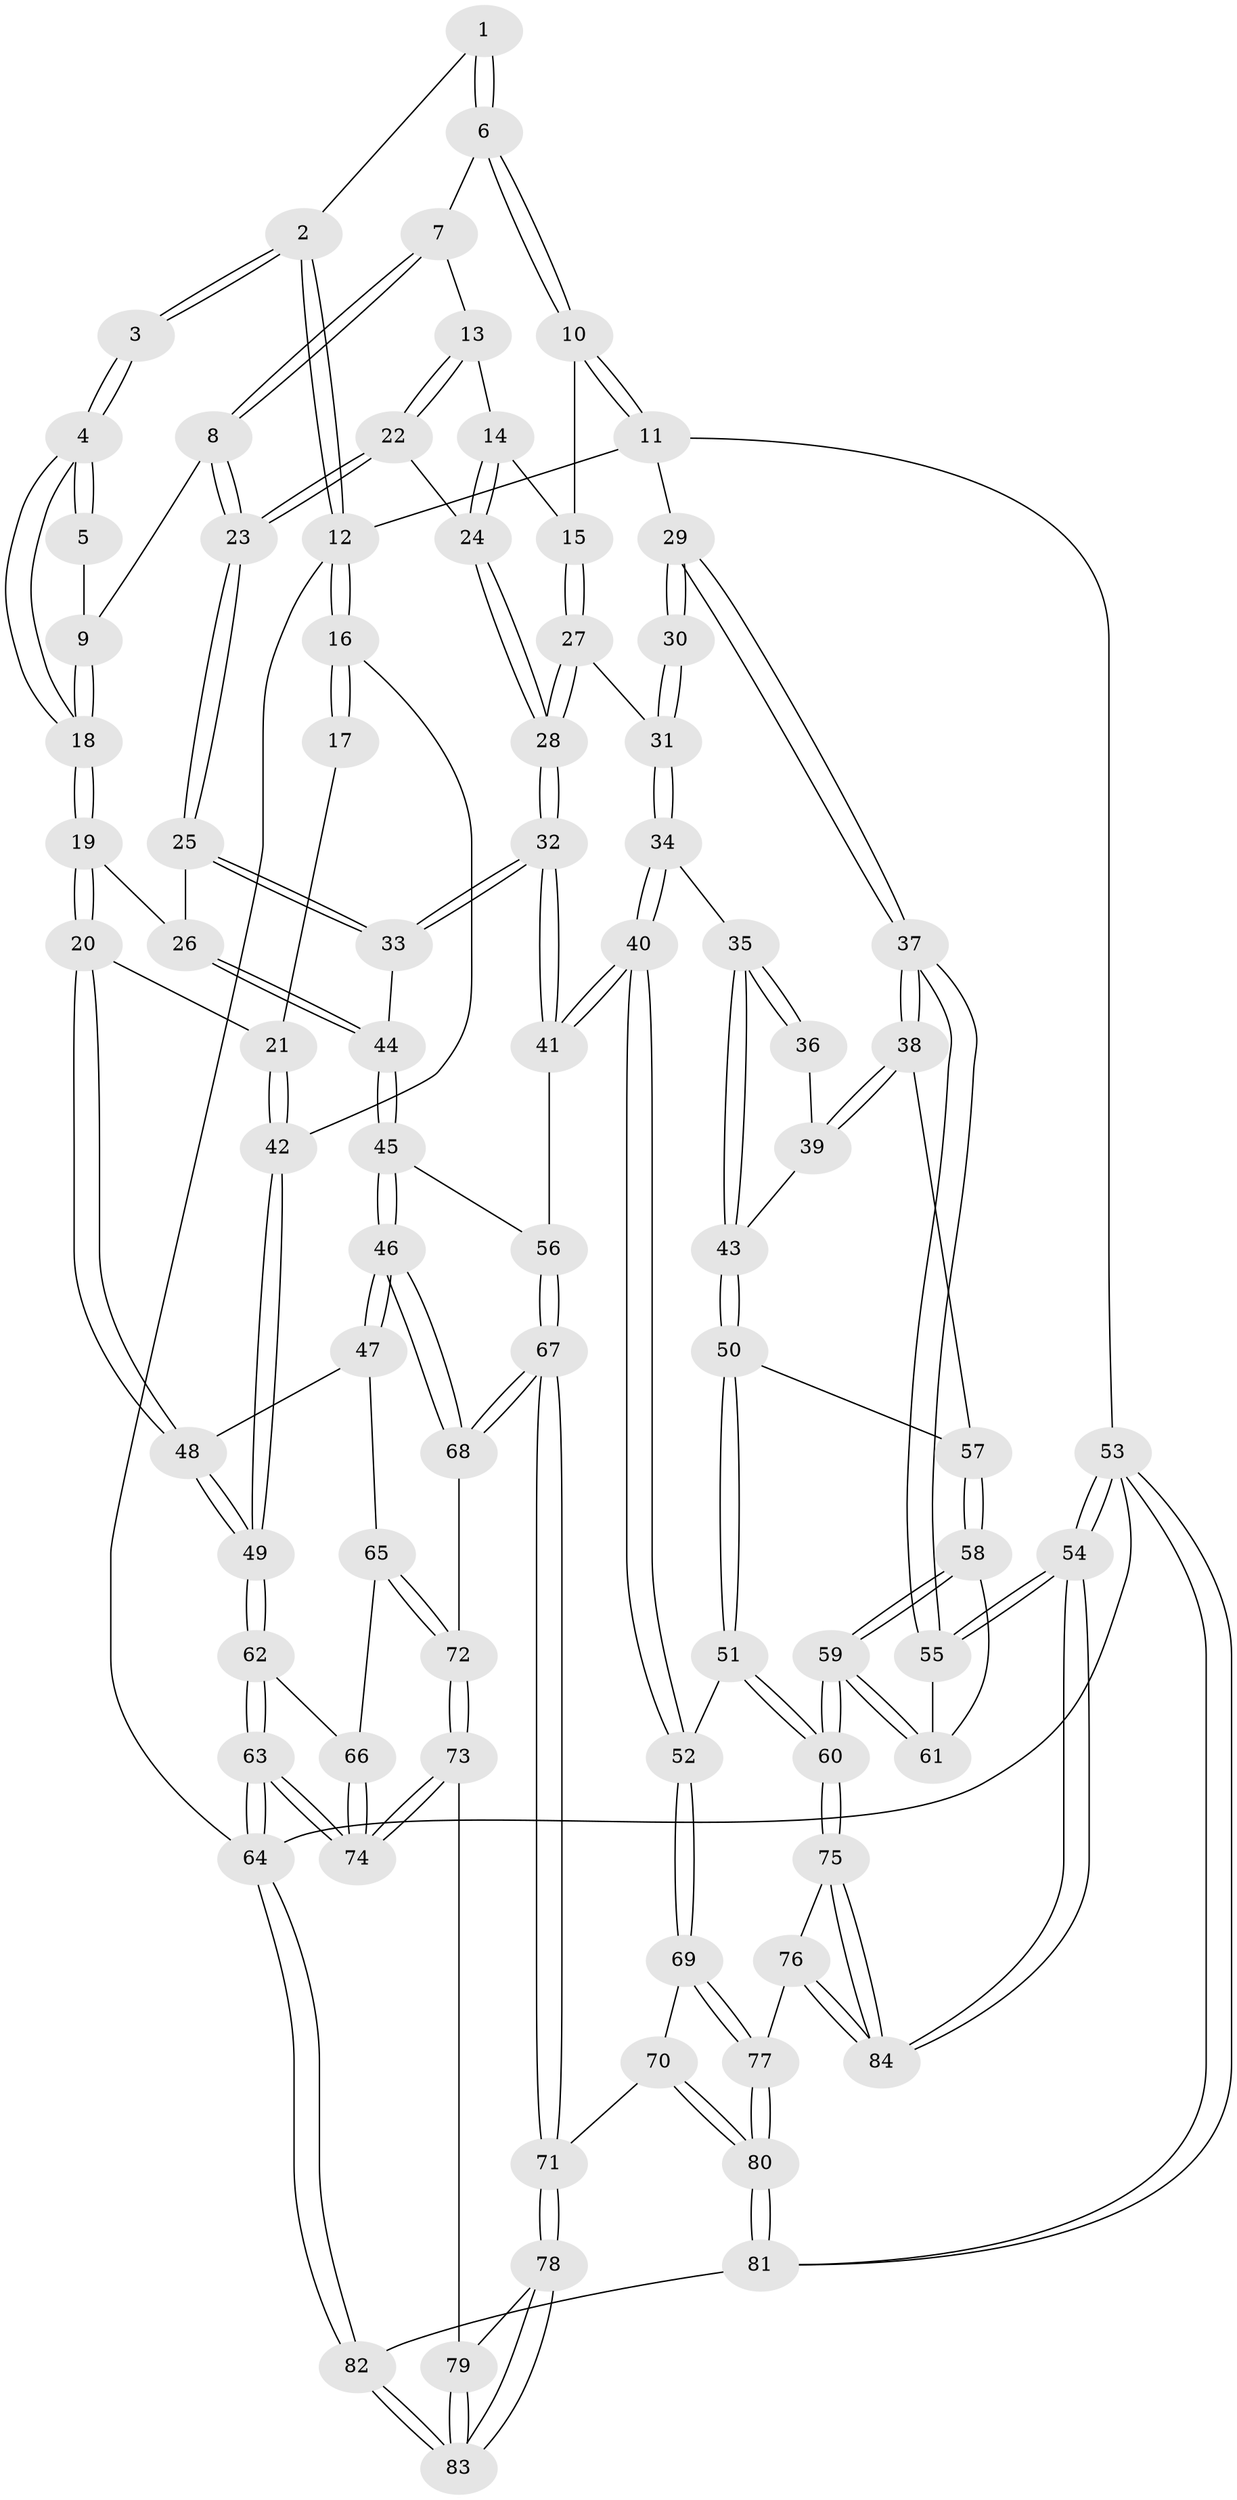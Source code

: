 // Generated by graph-tools (version 1.1) at 2025/03/03/09/25 03:03:23]
// undirected, 84 vertices, 207 edges
graph export_dot {
graph [start="1"]
  node [color=gray90,style=filled];
  1 [pos="+0.46459388846193594+0"];
  2 [pos="+0.3096076320033781+0"];
  3 [pos="+0.1972460550210887+0.11362873555053618"];
  4 [pos="+0.23335673522459446+0.17263488911252947"];
  5 [pos="+0.3366258353842868+0.10119910747803236"];
  6 [pos="+0.48803368505780864+0"];
  7 [pos="+0.499564336915638+0"];
  8 [pos="+0.36909613857129836+0.18534885908153984"];
  9 [pos="+0.3466669171466457+0.175899737176115"];
  10 [pos="+1+0"];
  11 [pos="+1+0"];
  12 [pos="+0+0"];
  13 [pos="+0.5298394073194992+0.09699147014110972"];
  14 [pos="+0.6804675614334155+0.1525259783265962"];
  15 [pos="+0.7495271020817869+0.15900935584018216"];
  16 [pos="+0+0"];
  17 [pos="+0.12270700237110715+0.12084285447870599"];
  18 [pos="+0.2366505650676856+0.18311391433011268"];
  19 [pos="+0.22334155936147093+0.3089917063126134"];
  20 [pos="+0.19316558704060968+0.321000009671923"];
  21 [pos="+0.041882734214733874+0.27673339863475915"];
  22 [pos="+0.5291225877453961+0.13487429557211852"];
  23 [pos="+0.4059511026647317+0.2617121779090792"];
  24 [pos="+0.583066958202999+0.24241684586489284"];
  25 [pos="+0.40503257754938565+0.26680637085828973"];
  26 [pos="+0.2660942300492449+0.3246579617192143"];
  27 [pos="+0.7432002204487799+0.2449320238333553"];
  28 [pos="+0.5988832910731149+0.28986052040726834"];
  29 [pos="+1+0"];
  30 [pos="+1+0.15159238921605278"];
  31 [pos="+0.787295053866278+0.2916602512207442"];
  32 [pos="+0.5519170173999882+0.3938934832711816"];
  33 [pos="+0.5044110685097567+0.36392440029697076"];
  34 [pos="+0.7972206878969884+0.3424465974606068"];
  35 [pos="+0.8317935973354488+0.3749801795572913"];
  36 [pos="+0.97685310709811+0.2862269916172616"];
  37 [pos="+1+0.5173599721906978"];
  38 [pos="+1+0.47134357489463813"];
  39 [pos="+0.9587856513212346+0.3744558008933197"];
  40 [pos="+0.5764834211904774+0.4854733544685956"];
  41 [pos="+0.5719840902989705+0.4818011378820586"];
  42 [pos="+0+0.3094620070894866"];
  43 [pos="+0.8457669751164925+0.40562012306002054"];
  44 [pos="+0.3101110005018737+0.39642386849799466"];
  45 [pos="+0.3275970908915021+0.46352245056772284"];
  46 [pos="+0.25316686859419507+0.5819462418097122"];
  47 [pos="+0.1354999179399112+0.5215700779577919"];
  48 [pos="+0.1329935372326753+0.518650790540757"];
  49 [pos="+0+0.46320501376114664"];
  50 [pos="+0.8577474767691706+0.4795798689981217"];
  51 [pos="+0.6441440288408953+0.5503828838582427"];
  52 [pos="+0.606840357274259+0.5312795556999446"];
  53 [pos="+1+1"];
  54 [pos="+1+1"];
  55 [pos="+1+0.6200202092788779"];
  56 [pos="+0.5443934763873748+0.4892872343724635"];
  57 [pos="+0.8754914898758728+0.49287039268890315"];
  58 [pos="+0.885479742481381+0.5780494026300108"];
  59 [pos="+0.8198947710653344+0.7536519290629061"];
  60 [pos="+0.804466837648865+0.7682319928140724"];
  61 [pos="+1+0.6321655250731484"];
  62 [pos="+0+0.5288853963212747"];
  63 [pos="+0+1"];
  64 [pos="+0+1"];
  65 [pos="+0.08639306724557994+0.6463239315875963"];
  66 [pos="+0.06271604642110647+0.6576910266948559"];
  67 [pos="+0.3055842062999444+0.6695584390577491"];
  68 [pos="+0.26702411269961934+0.6105232973789818"];
  69 [pos="+0.5303110736602288+0.6890206434325727"];
  70 [pos="+0.33915516979853094+0.7197444684338886"];
  71 [pos="+0.31161750795010607+0.7087253003517869"];
  72 [pos="+0.11615536295097992+0.6799265983496384"];
  73 [pos="+0.1484570940180742+0.8267158576855068"];
  74 [pos="+0+0.9633498650706479"];
  75 [pos="+0.802024078833693+0.783361253937171"];
  76 [pos="+0.6721539300113849+0.9075749369881667"];
  77 [pos="+0.622303493780205+0.9549500639278637"];
  78 [pos="+0.3098761210223131+0.7108143839254973"];
  79 [pos="+0.21907363276111158+0.8005064185929749"];
  80 [pos="+0.5944813070601177+1"];
  81 [pos="+0.5757430962428652+1"];
  82 [pos="+0.44065811283450085+1"];
  83 [pos="+0.4034071278673774+1"];
  84 [pos="+1+1"];
  1 -- 2;
  1 -- 6;
  1 -- 6;
  2 -- 3;
  2 -- 3;
  2 -- 12;
  2 -- 12;
  3 -- 4;
  3 -- 4;
  4 -- 5;
  4 -- 5;
  4 -- 18;
  4 -- 18;
  5 -- 9;
  6 -- 7;
  6 -- 10;
  6 -- 10;
  7 -- 8;
  7 -- 8;
  7 -- 13;
  8 -- 9;
  8 -- 23;
  8 -- 23;
  9 -- 18;
  9 -- 18;
  10 -- 11;
  10 -- 11;
  10 -- 15;
  11 -- 12;
  11 -- 29;
  11 -- 53;
  12 -- 16;
  12 -- 16;
  12 -- 64;
  13 -- 14;
  13 -- 22;
  13 -- 22;
  14 -- 15;
  14 -- 24;
  14 -- 24;
  15 -- 27;
  15 -- 27;
  16 -- 17;
  16 -- 17;
  16 -- 42;
  17 -- 21;
  18 -- 19;
  18 -- 19;
  19 -- 20;
  19 -- 20;
  19 -- 26;
  20 -- 21;
  20 -- 48;
  20 -- 48;
  21 -- 42;
  21 -- 42;
  22 -- 23;
  22 -- 23;
  22 -- 24;
  23 -- 25;
  23 -- 25;
  24 -- 28;
  24 -- 28;
  25 -- 26;
  25 -- 33;
  25 -- 33;
  26 -- 44;
  26 -- 44;
  27 -- 28;
  27 -- 28;
  27 -- 31;
  28 -- 32;
  28 -- 32;
  29 -- 30;
  29 -- 30;
  29 -- 37;
  29 -- 37;
  30 -- 31;
  30 -- 31;
  31 -- 34;
  31 -- 34;
  32 -- 33;
  32 -- 33;
  32 -- 41;
  32 -- 41;
  33 -- 44;
  34 -- 35;
  34 -- 40;
  34 -- 40;
  35 -- 36;
  35 -- 36;
  35 -- 43;
  35 -- 43;
  36 -- 39;
  37 -- 38;
  37 -- 38;
  37 -- 55;
  37 -- 55;
  38 -- 39;
  38 -- 39;
  38 -- 57;
  39 -- 43;
  40 -- 41;
  40 -- 41;
  40 -- 52;
  40 -- 52;
  41 -- 56;
  42 -- 49;
  42 -- 49;
  43 -- 50;
  43 -- 50;
  44 -- 45;
  44 -- 45;
  45 -- 46;
  45 -- 46;
  45 -- 56;
  46 -- 47;
  46 -- 47;
  46 -- 68;
  46 -- 68;
  47 -- 48;
  47 -- 65;
  48 -- 49;
  48 -- 49;
  49 -- 62;
  49 -- 62;
  50 -- 51;
  50 -- 51;
  50 -- 57;
  51 -- 52;
  51 -- 60;
  51 -- 60;
  52 -- 69;
  52 -- 69;
  53 -- 54;
  53 -- 54;
  53 -- 81;
  53 -- 81;
  53 -- 64;
  54 -- 55;
  54 -- 55;
  54 -- 84;
  54 -- 84;
  55 -- 61;
  56 -- 67;
  56 -- 67;
  57 -- 58;
  57 -- 58;
  58 -- 59;
  58 -- 59;
  58 -- 61;
  59 -- 60;
  59 -- 60;
  59 -- 61;
  59 -- 61;
  60 -- 75;
  60 -- 75;
  62 -- 63;
  62 -- 63;
  62 -- 66;
  63 -- 64;
  63 -- 64;
  63 -- 74;
  63 -- 74;
  64 -- 82;
  64 -- 82;
  65 -- 66;
  65 -- 72;
  65 -- 72;
  66 -- 74;
  66 -- 74;
  67 -- 68;
  67 -- 68;
  67 -- 71;
  67 -- 71;
  68 -- 72;
  69 -- 70;
  69 -- 77;
  69 -- 77;
  70 -- 71;
  70 -- 80;
  70 -- 80;
  71 -- 78;
  71 -- 78;
  72 -- 73;
  72 -- 73;
  73 -- 74;
  73 -- 74;
  73 -- 79;
  75 -- 76;
  75 -- 84;
  75 -- 84;
  76 -- 77;
  76 -- 84;
  76 -- 84;
  77 -- 80;
  77 -- 80;
  78 -- 79;
  78 -- 83;
  78 -- 83;
  79 -- 83;
  79 -- 83;
  80 -- 81;
  80 -- 81;
  81 -- 82;
  82 -- 83;
  82 -- 83;
}
